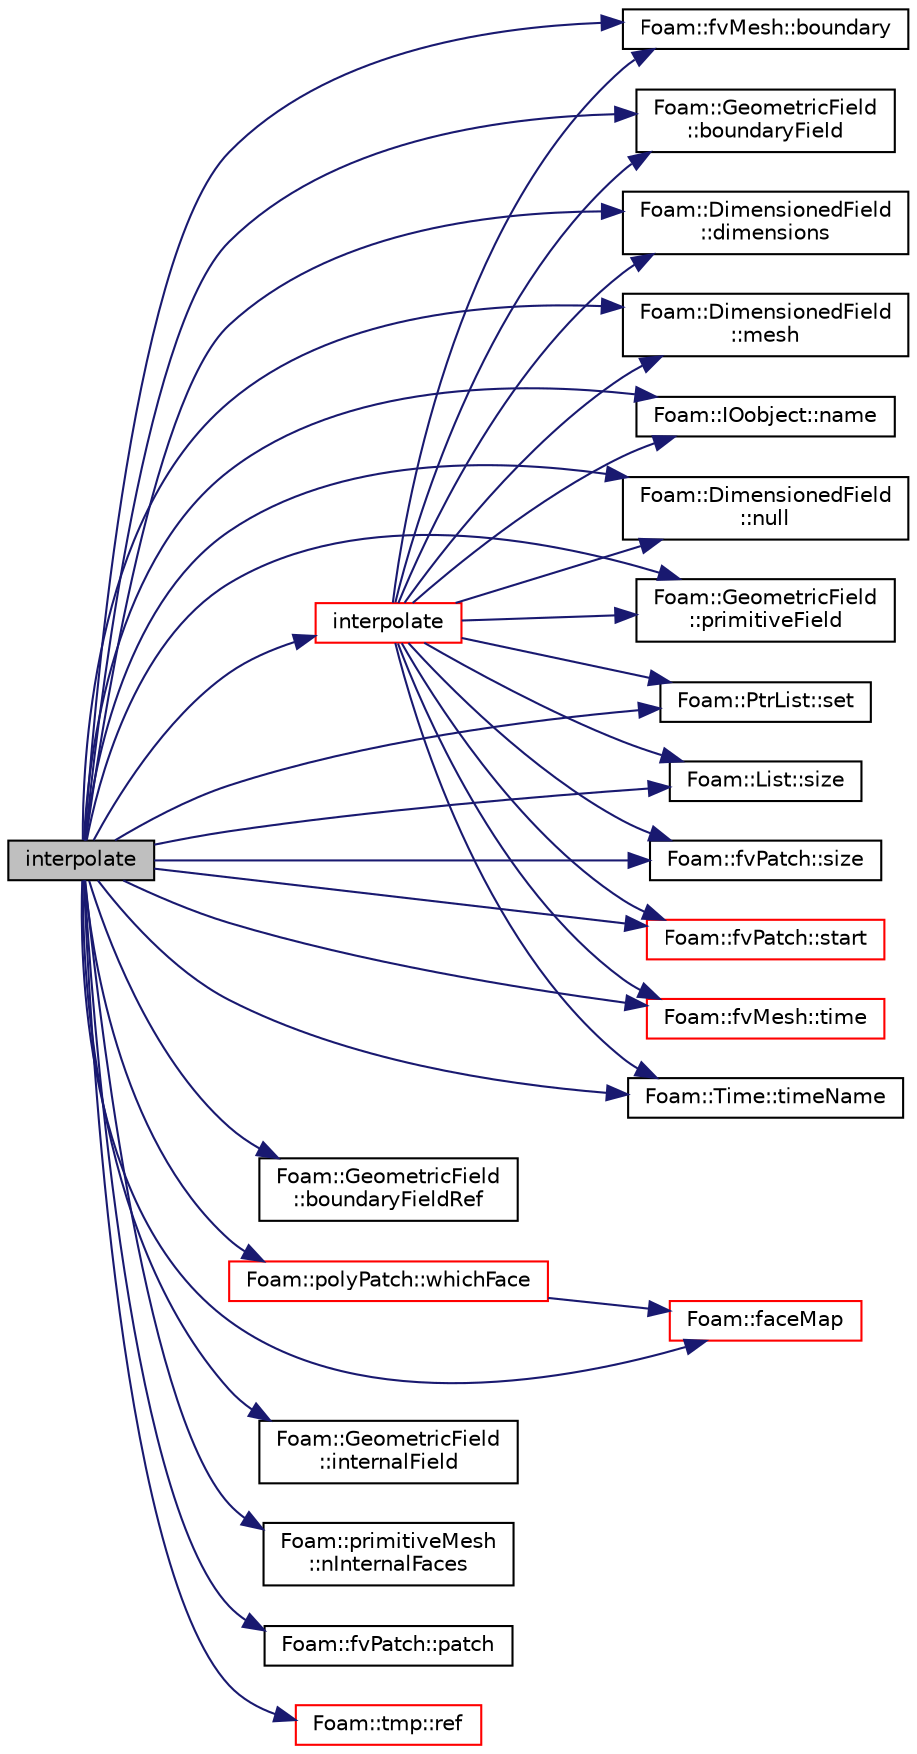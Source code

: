 digraph "interpolate"
{
  bgcolor="transparent";
  edge [fontname="Helvetica",fontsize="10",labelfontname="Helvetica",labelfontsize="10"];
  node [fontname="Helvetica",fontsize="10",shape=record];
  rankdir="LR";
  Node1 [label="interpolate",height=0.2,width=0.4,color="black", fillcolor="grey75", style="filled", fontcolor="black"];
  Node1 -> Node2 [color="midnightblue",fontsize="10",style="solid",fontname="Helvetica"];
  Node2 [label="Foam::fvMesh::boundary",height=0.2,width=0.4,color="black",URL="$a00888.html#a971347d65410875e38ea654dfd193a19",tooltip="Return reference to boundary mesh. "];
  Node1 -> Node3 [color="midnightblue",fontsize="10",style="solid",fontname="Helvetica"];
  Node3 [label="Foam::GeometricField\l::boundaryField",height=0.2,width=0.4,color="black",URL="$a00933.html#a6987ef31fb532d0fc43c84eca14fe558",tooltip="Return const-reference to the boundary field. "];
  Node1 -> Node4 [color="midnightblue",fontsize="10",style="solid",fontname="Helvetica"];
  Node4 [label="Foam::GeometricField\l::boundaryFieldRef",height=0.2,width=0.4,color="black",URL="$a00933.html#af3831c9fea9f6ae7532a6d57cc67c959",tooltip="Return a reference to the boundary field. "];
  Node1 -> Node5 [color="midnightblue",fontsize="10",style="solid",fontname="Helvetica"];
  Node5 [label="Foam::DimensionedField\l::dimensions",height=0.2,width=0.4,color="black",URL="$a00537.html#a6098093e7de06370342a85cfae8b31f5",tooltip="Return dimensions. "];
  Node1 -> Node6 [color="midnightblue",fontsize="10",style="solid",fontname="Helvetica"];
  Node6 [label="Foam::faceMap",height=0.2,width=0.4,color="red",URL="$a10893.html#aa77215843e964fac259ab06e68d0ee02"];
  Node1 -> Node7 [color="midnightblue",fontsize="10",style="solid",fontname="Helvetica"];
  Node7 [label="Foam::GeometricField\l::internalField",height=0.2,width=0.4,color="black",URL="$a00933.html#a6d8f4c566820e3023e2e9c616a6a0093",tooltip="Return a const-reference to the dimensioned internal field. "];
  Node1 -> Node8 [color="midnightblue",fontsize="10",style="solid",fontname="Helvetica"];
  Node8 [label="interpolate",height=0.2,width=0.4,color="red",URL="$a00894.html#ab2b56c3ad77bae1b74dcfcb148e29073",tooltip="Map volume field. "];
  Node8 -> Node2 [color="midnightblue",fontsize="10",style="solid",fontname="Helvetica"];
  Node8 -> Node3 [color="midnightblue",fontsize="10",style="solid",fontname="Helvetica"];
  Node8 -> Node5 [color="midnightblue",fontsize="10",style="solid",fontname="Helvetica"];
  Node8 -> Node9 [color="midnightblue",fontsize="10",style="solid",fontname="Helvetica"];
  Node9 [label="Foam::DimensionedField\l::mesh",height=0.2,width=0.4,color="black",URL="$a00537.html#abdefa6904b53f35c49185ee1cb3d1800",tooltip="Return mesh. "];
  Node8 -> Node10 [color="midnightblue",fontsize="10",style="solid",fontname="Helvetica"];
  Node10 [label="Foam::IOobject::name",height=0.2,width=0.4,color="black",URL="$a01198.html#a75b72488d2e82151b025744974919d5d",tooltip="Return name. "];
  Node8 -> Node11 [color="midnightblue",fontsize="10",style="solid",fontname="Helvetica"];
  Node11 [label="Foam::DimensionedField\l::null",height=0.2,width=0.4,color="black",URL="$a00537.html#a52b4d630a72421e0ca175e772fe1ef5a",tooltip="Return a null DimensionedField. "];
  Node8 -> Node12 [color="midnightblue",fontsize="10",style="solid",fontname="Helvetica"];
  Node12 [label="Foam::GeometricField\l::primitiveField",height=0.2,width=0.4,color="black",URL="$a00933.html#ab5d7029d12b148265a0573939f56756a",tooltip="Return a const-reference to the internal field. "];
  Node8 -> Node13 [color="midnightblue",fontsize="10",style="solid",fontname="Helvetica"];
  Node13 [label="Foam::PtrList::set",height=0.2,width=0.4,color="black",URL="$a02080.html#affa9210cfaa91a145f3a9618d4ef3baf",tooltip="Is element set. "];
  Node8 -> Node14 [color="midnightblue",fontsize="10",style="solid",fontname="Helvetica"];
  Node14 [label="Foam::List::size",height=0.2,width=0.4,color="black",URL="$a01395.html#a8a5f6fa29bd4b500caf186f60245b384",tooltip="Override size to be inconsistent with allocated storage. "];
  Node8 -> Node15 [color="midnightblue",fontsize="10",style="solid",fontname="Helvetica"];
  Node15 [label="Foam::fvPatch::size",height=0.2,width=0.4,color="black",URL="$a00898.html#aefe0792b5b0175e6022a92a906fdf053",tooltip="Return size. "];
  Node8 -> Node16 [color="midnightblue",fontsize="10",style="solid",fontname="Helvetica"];
  Node16 [label="Foam::fvPatch::start",height=0.2,width=0.4,color="red",URL="$a00898.html#a861f370e41af7d54d7ff91da65de6e6a",tooltip="Return start label of this patch in the polyMesh face list. "];
  Node8 -> Node17 [color="midnightblue",fontsize="10",style="solid",fontname="Helvetica"];
  Node17 [label="Foam::fvMesh::time",height=0.2,width=0.4,color="red",URL="$a00888.html#a48fcf6de2789aff6b430b5fc1a05693f",tooltip="Return the top-level database. "];
  Node8 -> Node18 [color="midnightblue",fontsize="10",style="solid",fontname="Helvetica"];
  Node18 [label="Foam::Time::timeName",height=0.2,width=0.4,color="black",URL="$a02696.html#a5ae6a110de1b22323e19a46943c7f0c1",tooltip="Return time name of given scalar time. "];
  Node1 -> Node9 [color="midnightblue",fontsize="10",style="solid",fontname="Helvetica"];
  Node1 -> Node10 [color="midnightblue",fontsize="10",style="solid",fontname="Helvetica"];
  Node1 -> Node19 [color="midnightblue",fontsize="10",style="solid",fontname="Helvetica"];
  Node19 [label="Foam::primitiveMesh\l::nInternalFaces",height=0.2,width=0.4,color="black",URL="$a02016.html#aa1eec60bd258a70018b8ffda0dced7bb"];
  Node1 -> Node11 [color="midnightblue",fontsize="10",style="solid",fontname="Helvetica"];
  Node1 -> Node20 [color="midnightblue",fontsize="10",style="solid",fontname="Helvetica"];
  Node20 [label="Foam::fvPatch::patch",height=0.2,width=0.4,color="black",URL="$a00898.html#a205fadce5134baf710e41c91caf55b98",tooltip="Return the polyPatch. "];
  Node1 -> Node12 [color="midnightblue",fontsize="10",style="solid",fontname="Helvetica"];
  Node1 -> Node21 [color="midnightblue",fontsize="10",style="solid",fontname="Helvetica"];
  Node21 [label="Foam::tmp::ref",height=0.2,width=0.4,color="red",URL="$a02710.html#af16202cc9b8e931206cfceb8d9779bb2",tooltip="Return non-const reference or generate a fatal error. "];
  Node1 -> Node13 [color="midnightblue",fontsize="10",style="solid",fontname="Helvetica"];
  Node1 -> Node14 [color="midnightblue",fontsize="10",style="solid",fontname="Helvetica"];
  Node1 -> Node15 [color="midnightblue",fontsize="10",style="solid",fontname="Helvetica"];
  Node1 -> Node16 [color="midnightblue",fontsize="10",style="solid",fontname="Helvetica"];
  Node1 -> Node17 [color="midnightblue",fontsize="10",style="solid",fontname="Helvetica"];
  Node1 -> Node18 [color="midnightblue",fontsize="10",style="solid",fontname="Helvetica"];
  Node1 -> Node22 [color="midnightblue",fontsize="10",style="solid",fontname="Helvetica"];
  Node22 [label="Foam::polyPatch::whichFace",height=0.2,width=0.4,color="red",URL="$a01975.html#ae931b11e89e132549aa9579365dfd7c4",tooltip="Return label of face in patch from global face label. "];
  Node22 -> Node6 [color="midnightblue",fontsize="10",style="solid",fontname="Helvetica"];
}
